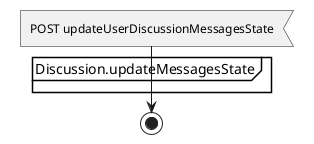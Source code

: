 @startuml


:POST updateUserDiscussionMessagesState<

partition Discussion.updateMessagesState {


}
stop

@enduml



[<note>Discussion]

[<receiver>POST persistClassDiscussion]->[<start>s]
[s]->[Discussion.persistDiscussion|
  [<start>s]->[Discussion.createDiscussion|
    [<start>s]->[DB.userRW().put]
    [DB.userRW().put]->[<end>e]
  ]
  [Discussion.createDiscussion]->[<end>e]
]
[Discussion.persistDiscussion]->[<end>e]
